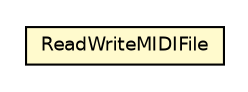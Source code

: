 #!/usr/local/bin/dot
#
# Class diagram 
# Generated by UMLGraph version R5_6-24-gf6e263 (http://www.umlgraph.org/)
#

digraph G {
	edge [fontname="Helvetica",fontsize=10,labelfontname="Helvetica",labelfontsize=10];
	node [fontname="Helvetica",fontsize=10,shape=plaintext];
	nodesep=0.25;
	ranksep=0.5;
	// com.rockhoppertech.music.examples.score.ReadWriteMIDIFile
	c9670 [label=<<table title="com.rockhoppertech.music.examples.score.ReadWriteMIDIFile" border="0" cellborder="1" cellspacing="0" cellpadding="2" port="p" bgcolor="lemonChiffon" href="./ReadWriteMIDIFile.html">
		<tr><td><table border="0" cellspacing="0" cellpadding="1">
<tr><td align="center" balign="center"> ReadWriteMIDIFile </td></tr>
		</table></td></tr>
		</table>>, URL="./ReadWriteMIDIFile.html", fontname="Helvetica", fontcolor="black", fontsize=9.0];
}

